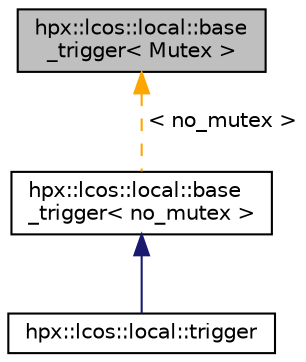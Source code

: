 digraph "hpx::lcos::local::base_trigger&lt; Mutex &gt;"
{
  edge [fontname="Helvetica",fontsize="10",labelfontname="Helvetica",labelfontsize="10"];
  node [fontname="Helvetica",fontsize="10",shape=record];
  Node0 [label="hpx::lcos::local::base\l_trigger\< Mutex \>",height=0.2,width=0.4,color="black", fillcolor="grey75", style="filled", fontcolor="black"];
  Node0 -> Node1 [dir="back",color="orange",fontsize="10",style="dashed",label=" \< no_mutex \>" ,fontname="Helvetica"];
  Node1 [label="hpx::lcos::local::base\l_trigger\< no_mutex \>",height=0.2,width=0.4,color="black", fillcolor="white", style="filled",URL="$df/d87/structhpx_1_1lcos_1_1local_1_1base__trigger.html"];
  Node1 -> Node2 [dir="back",color="midnightblue",fontsize="10",style="solid",fontname="Helvetica"];
  Node2 [label="hpx::lcos::local::trigger",height=0.2,width=0.4,color="black", fillcolor="white", style="filled",URL="$d8/d45/structhpx_1_1lcos_1_1local_1_1trigger.html"];
}
